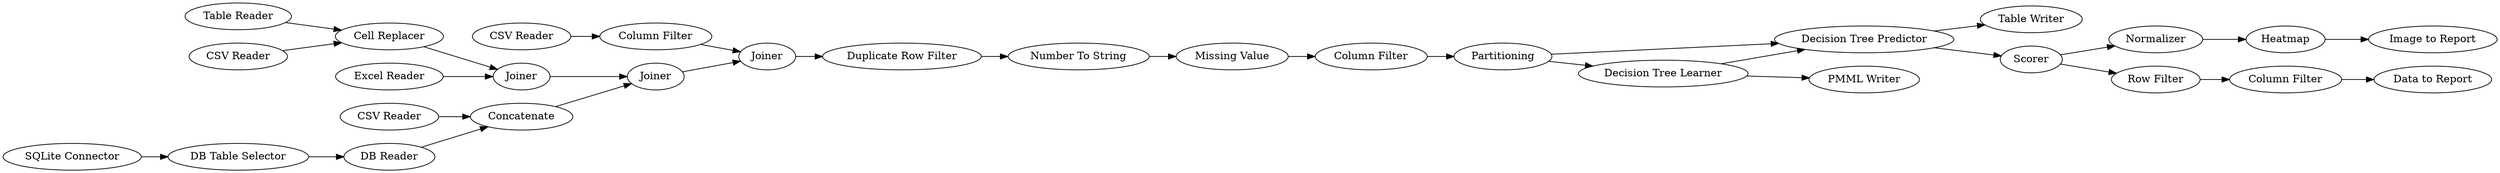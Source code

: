 digraph {
	"3821270730762771289_247" [label="DB Reader"]
	"3821270730762771289_129" [label="Cell Replacer"]
	"3821270730762771289_240" [label="Missing Value"]
	"3821270730762771289_146" [label=Joiner]
	"3821270730762771289_255" [label="CSV Reader"]
	"4795182529090861500_250" [label="Decision Tree Learner"]
	"4795182529090861500_249" [label=Normalizer]
	"4795182529090861500_253" [label=Heatmap]
	"4795182529090861500_244" [label="Decision Tree Predictor"]
	"4795182529090861500_236" [label="Table Writer"]
	"4795182529090861500_239" [label="Data to Report"]
	"3821270730762771289_249" [label="Duplicate Row Filter"]
	"3821270730762771289_234" [label="Table Reader"]
	"3821270730762771289_254" [label="Column Filter"]
	"3821270730762771289_253" [label="Column Filter"]
	"3821270730762771289_246" [label="SQLite Connector"]
	"4795182529090861500_241" [label="Column Filter"]
	"3821270730762771289_144" [label=Joiner]
	"4795182529090861500_240" [label="Row Filter"]
	"3821270730762771289_257" [label="Excel Reader"]
	"4795182529090861500_284" [label="PMML Writer"]
	"3821270730762771289_256" [label="CSV Reader"]
	"3821270730762771289_250" [label="Number To String"]
	"4795182529090861500_238" [label="Image to Report"]
	"4795182529090861500_247" [label=Partitioning]
	"4795182529090861500_251" [label=Scorer]
	"3821270730762771289_143" [label=Concatenate]
	"3821270730762771289_258" [label="CSV Reader"]
	"3821270730762771289_145" [label=Joiner]
	"3821270730762771289_248" [label="DB Table Selector"]
	"3821270730762771289_143" -> "3821270730762771289_145"
	"4795182529090861500_240" -> "4795182529090861500_241"
	"3821270730762771289_250" -> "3821270730762771289_240"
	"4795182529090861500_250" -> "4795182529090861500_244"
	"3821270730762771289_247" -> "3821270730762771289_143"
	"3821270730762771289_248" -> "3821270730762771289_247"
	"4795182529090861500_250" -> "4795182529090861500_284"
	"3821270730762771289_145" -> "3821270730762771289_146"
	"3821270730762771289_253" -> "3821270730762771289_146"
	"4795182529090861500_253" -> "4795182529090861500_238"
	"3821270730762771289_146" -> "3821270730762771289_249"
	"3821270730762771289_258" -> "3821270730762771289_143"
	"4795182529090861500_247" -> "4795182529090861500_244"
	"3821270730762771289_144" -> "3821270730762771289_145"
	"3821270730762771289_249" -> "3821270730762771289_250"
	"4795182529090861500_244" -> "4795182529090861500_251"
	"3821270730762771289_246" -> "3821270730762771289_248"
	"3821270730762771289_255" -> "3821270730762771289_253"
	"3821270730762771289_129" -> "3821270730762771289_144"
	"3821270730762771289_234" -> "3821270730762771289_129"
	"4795182529090861500_244" -> "4795182529090861500_236"
	"4795182529090861500_249" -> "4795182529090861500_253"
	"4795182529090861500_247" -> "4795182529090861500_250"
	"3821270730762771289_240" -> "3821270730762771289_254"
	"3821270730762771289_254" -> "4795182529090861500_247"
	"4795182529090861500_251" -> "4795182529090861500_240"
	"4795182529090861500_251" -> "4795182529090861500_249"
	"3821270730762771289_257" -> "3821270730762771289_144"
	"4795182529090861500_241" -> "4795182529090861500_239"
	"3821270730762771289_256" -> "3821270730762771289_129"
	rankdir=LR
}
